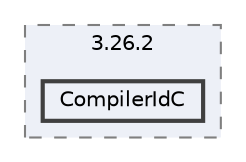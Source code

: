 digraph "src/test/build/CMakeFiles/3.26.2/CompilerIdC"
{
 // LATEX_PDF_SIZE
  bgcolor="transparent";
  edge [fontname=Helvetica,fontsize=10,labelfontname=Helvetica,labelfontsize=10];
  node [fontname=Helvetica,fontsize=10,shape=box,height=0.2,width=0.4];
  compound=true
  subgraph clusterdir_c068d89e1d06c6ce6dcf81d6b7b95335 {
    graph [ bgcolor="#edf0f7", pencolor="grey50", label="3.26.2", fontname=Helvetica,fontsize=10 style="filled,dashed", URL="dir_c068d89e1d06c6ce6dcf81d6b7b95335.html",tooltip=""]
  dir_49a95603f146fc75e1cc30dc63aca04e [label="CompilerIdC", fillcolor="#edf0f7", color="grey25", style="filled,bold", URL="dir_49a95603f146fc75e1cc30dc63aca04e.html",tooltip=""];
  }
}
